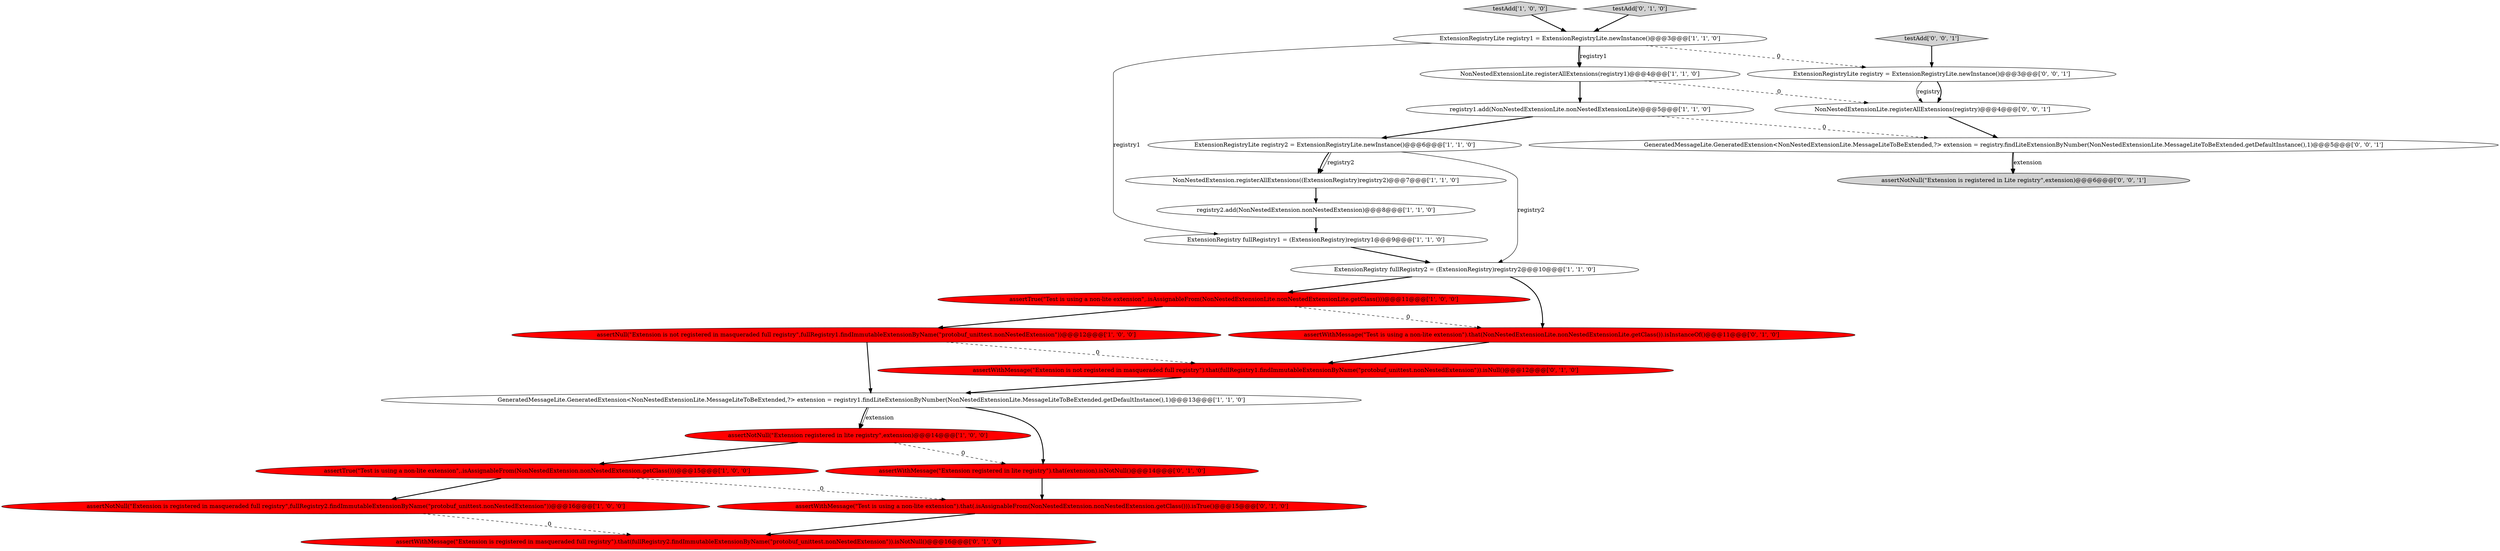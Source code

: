 digraph {
6 [style = filled, label = "ExtensionRegistry fullRegistry1 = (ExtensionRegistry)registry1@@@9@@@['1', '1', '0']", fillcolor = white, shape = ellipse image = "AAA0AAABBB1BBB"];
3 [style = filled, label = "assertNotNull(\"Extension registered in lite registry\",extension)@@@14@@@['1', '0', '0']", fillcolor = red, shape = ellipse image = "AAA1AAABBB1BBB"];
7 [style = filled, label = "NonNestedExtensionLite.registerAllExtensions(registry1)@@@4@@@['1', '1', '0']", fillcolor = white, shape = ellipse image = "AAA0AAABBB1BBB"];
5 [style = filled, label = "ExtensionRegistryLite registry2 = ExtensionRegistryLite.newInstance()@@@6@@@['1', '1', '0']", fillcolor = white, shape = ellipse image = "AAA0AAABBB1BBB"];
1 [style = filled, label = "assertTrue(\"Test is using a non-lite extension\",.isAssignableFrom(NonNestedExtension.nonNestedExtension.getClass()))@@@15@@@['1', '0', '0']", fillcolor = red, shape = ellipse image = "AAA1AAABBB1BBB"];
8 [style = filled, label = "GeneratedMessageLite.GeneratedExtension<NonNestedExtensionLite.MessageLiteToBeExtended,?> extension = registry1.findLiteExtensionByNumber(NonNestedExtensionLite.MessageLiteToBeExtended.getDefaultInstance(),1)@@@13@@@['1', '1', '0']", fillcolor = white, shape = ellipse image = "AAA0AAABBB1BBB"];
18 [style = filled, label = "assertWithMessage(\"Test is using a non-lite extension\").that(NonNestedExtensionLite.nonNestedExtensionLite.getClass()).isInstanceOf()@@@11@@@['0', '1', '0']", fillcolor = red, shape = ellipse image = "AAA1AAABBB2BBB"];
9 [style = filled, label = "NonNestedExtension.registerAllExtensions((ExtensionRegistry)registry2)@@@7@@@['1', '1', '0']", fillcolor = white, shape = ellipse image = "AAA0AAABBB1BBB"];
14 [style = filled, label = "assertNull(\"Extension is not registered in masqueraded full registry\",fullRegistry1.findImmutableExtensionByName(\"protobuf_unittest.nonNestedExtension\"))@@@12@@@['1', '0', '0']", fillcolor = red, shape = ellipse image = "AAA1AAABBB1BBB"];
20 [style = filled, label = "assertWithMessage(\"Extension registered in lite registry\").that(extension).isNotNull()@@@14@@@['0', '1', '0']", fillcolor = red, shape = ellipse image = "AAA1AAABBB2BBB"];
25 [style = filled, label = "ExtensionRegistryLite registry = ExtensionRegistryLite.newInstance()@@@3@@@['0', '0', '1']", fillcolor = white, shape = ellipse image = "AAA0AAABBB3BBB"];
22 [style = filled, label = "GeneratedMessageLite.GeneratedExtension<NonNestedExtensionLite.MessageLiteToBeExtended,?> extension = registry.findLiteExtensionByNumber(NonNestedExtensionLite.MessageLiteToBeExtended.getDefaultInstance(),1)@@@5@@@['0', '0', '1']", fillcolor = white, shape = ellipse image = "AAA0AAABBB3BBB"];
16 [style = filled, label = "assertWithMessage(\"Extension is registered in masqueraded full registry\").that(fullRegistry2.findImmutableExtensionByName(\"protobuf_unittest.nonNestedExtension\")).isNotNull()@@@16@@@['0', '1', '0']", fillcolor = red, shape = ellipse image = "AAA1AAABBB2BBB"];
24 [style = filled, label = "testAdd['0', '0', '1']", fillcolor = lightgray, shape = diamond image = "AAA0AAABBB3BBB"];
15 [style = filled, label = "assertWithMessage(\"Extension is not registered in masqueraded full registry\").that(fullRegistry1.findImmutableExtensionByName(\"protobuf_unittest.nonNestedExtension\")).isNull()@@@12@@@['0', '1', '0']", fillcolor = red, shape = ellipse image = "AAA1AAABBB2BBB"];
4 [style = filled, label = "ExtensionRegistryLite registry1 = ExtensionRegistryLite.newInstance()@@@3@@@['1', '1', '0']", fillcolor = white, shape = ellipse image = "AAA0AAABBB1BBB"];
23 [style = filled, label = "assertNotNull(\"Extension is registered in Lite registry\",extension)@@@6@@@['0', '0', '1']", fillcolor = lightgray, shape = ellipse image = "AAA0AAABBB3BBB"];
2 [style = filled, label = "registry1.add(NonNestedExtensionLite.nonNestedExtensionLite)@@@5@@@['1', '1', '0']", fillcolor = white, shape = ellipse image = "AAA0AAABBB1BBB"];
13 [style = filled, label = "registry2.add(NonNestedExtension.nonNestedExtension)@@@8@@@['1', '1', '0']", fillcolor = white, shape = ellipse image = "AAA0AAABBB1BBB"];
11 [style = filled, label = "assertNotNull(\"Extension is registered in masqueraded full registry\",fullRegistry2.findImmutableExtensionByName(\"protobuf_unittest.nonNestedExtension\"))@@@16@@@['1', '0', '0']", fillcolor = red, shape = ellipse image = "AAA1AAABBB1BBB"];
21 [style = filled, label = "NonNestedExtensionLite.registerAllExtensions(registry)@@@4@@@['0', '0', '1']", fillcolor = white, shape = ellipse image = "AAA0AAABBB3BBB"];
0 [style = filled, label = "ExtensionRegistry fullRegistry2 = (ExtensionRegistry)registry2@@@10@@@['1', '1', '0']", fillcolor = white, shape = ellipse image = "AAA0AAABBB1BBB"];
12 [style = filled, label = "testAdd['1', '0', '0']", fillcolor = lightgray, shape = diamond image = "AAA0AAABBB1BBB"];
19 [style = filled, label = "assertWithMessage(\"Test is using a non-lite extension\").that(.isAssignableFrom(NonNestedExtension.nonNestedExtension.getClass())).isTrue()@@@15@@@['0', '1', '0']", fillcolor = red, shape = ellipse image = "AAA1AAABBB2BBB"];
17 [style = filled, label = "testAdd['0', '1', '0']", fillcolor = lightgray, shape = diamond image = "AAA0AAABBB2BBB"];
10 [style = filled, label = "assertTrue(\"Test is using a non-lite extension\",.isAssignableFrom(NonNestedExtensionLite.nonNestedExtensionLite.getClass()))@@@11@@@['1', '0', '0']", fillcolor = red, shape = ellipse image = "AAA1AAABBB1BBB"];
7->21 [style = dashed, label="0"];
5->9 [style = bold, label=""];
3->1 [style = bold, label=""];
10->14 [style = bold, label=""];
11->16 [style = dashed, label="0"];
8->3 [style = bold, label=""];
18->15 [style = bold, label=""];
1->19 [style = dashed, label="0"];
8->3 [style = solid, label="extension"];
6->0 [style = bold, label=""];
22->23 [style = bold, label=""];
14->15 [style = dashed, label="0"];
4->7 [style = bold, label=""];
1->11 [style = bold, label=""];
19->16 [style = bold, label=""];
4->25 [style = dashed, label="0"];
0->10 [style = bold, label=""];
8->20 [style = bold, label=""];
4->6 [style = solid, label="registry1"];
12->4 [style = bold, label=""];
21->22 [style = bold, label=""];
7->2 [style = bold, label=""];
24->25 [style = bold, label=""];
4->7 [style = solid, label="registry1"];
22->23 [style = solid, label="extension"];
5->9 [style = solid, label="registry2"];
3->20 [style = dashed, label="0"];
0->18 [style = bold, label=""];
5->0 [style = solid, label="registry2"];
14->8 [style = bold, label=""];
13->6 [style = bold, label=""];
20->19 [style = bold, label=""];
2->22 [style = dashed, label="0"];
25->21 [style = solid, label="registry"];
15->8 [style = bold, label=""];
17->4 [style = bold, label=""];
10->18 [style = dashed, label="0"];
25->21 [style = bold, label=""];
2->5 [style = bold, label=""];
9->13 [style = bold, label=""];
}
